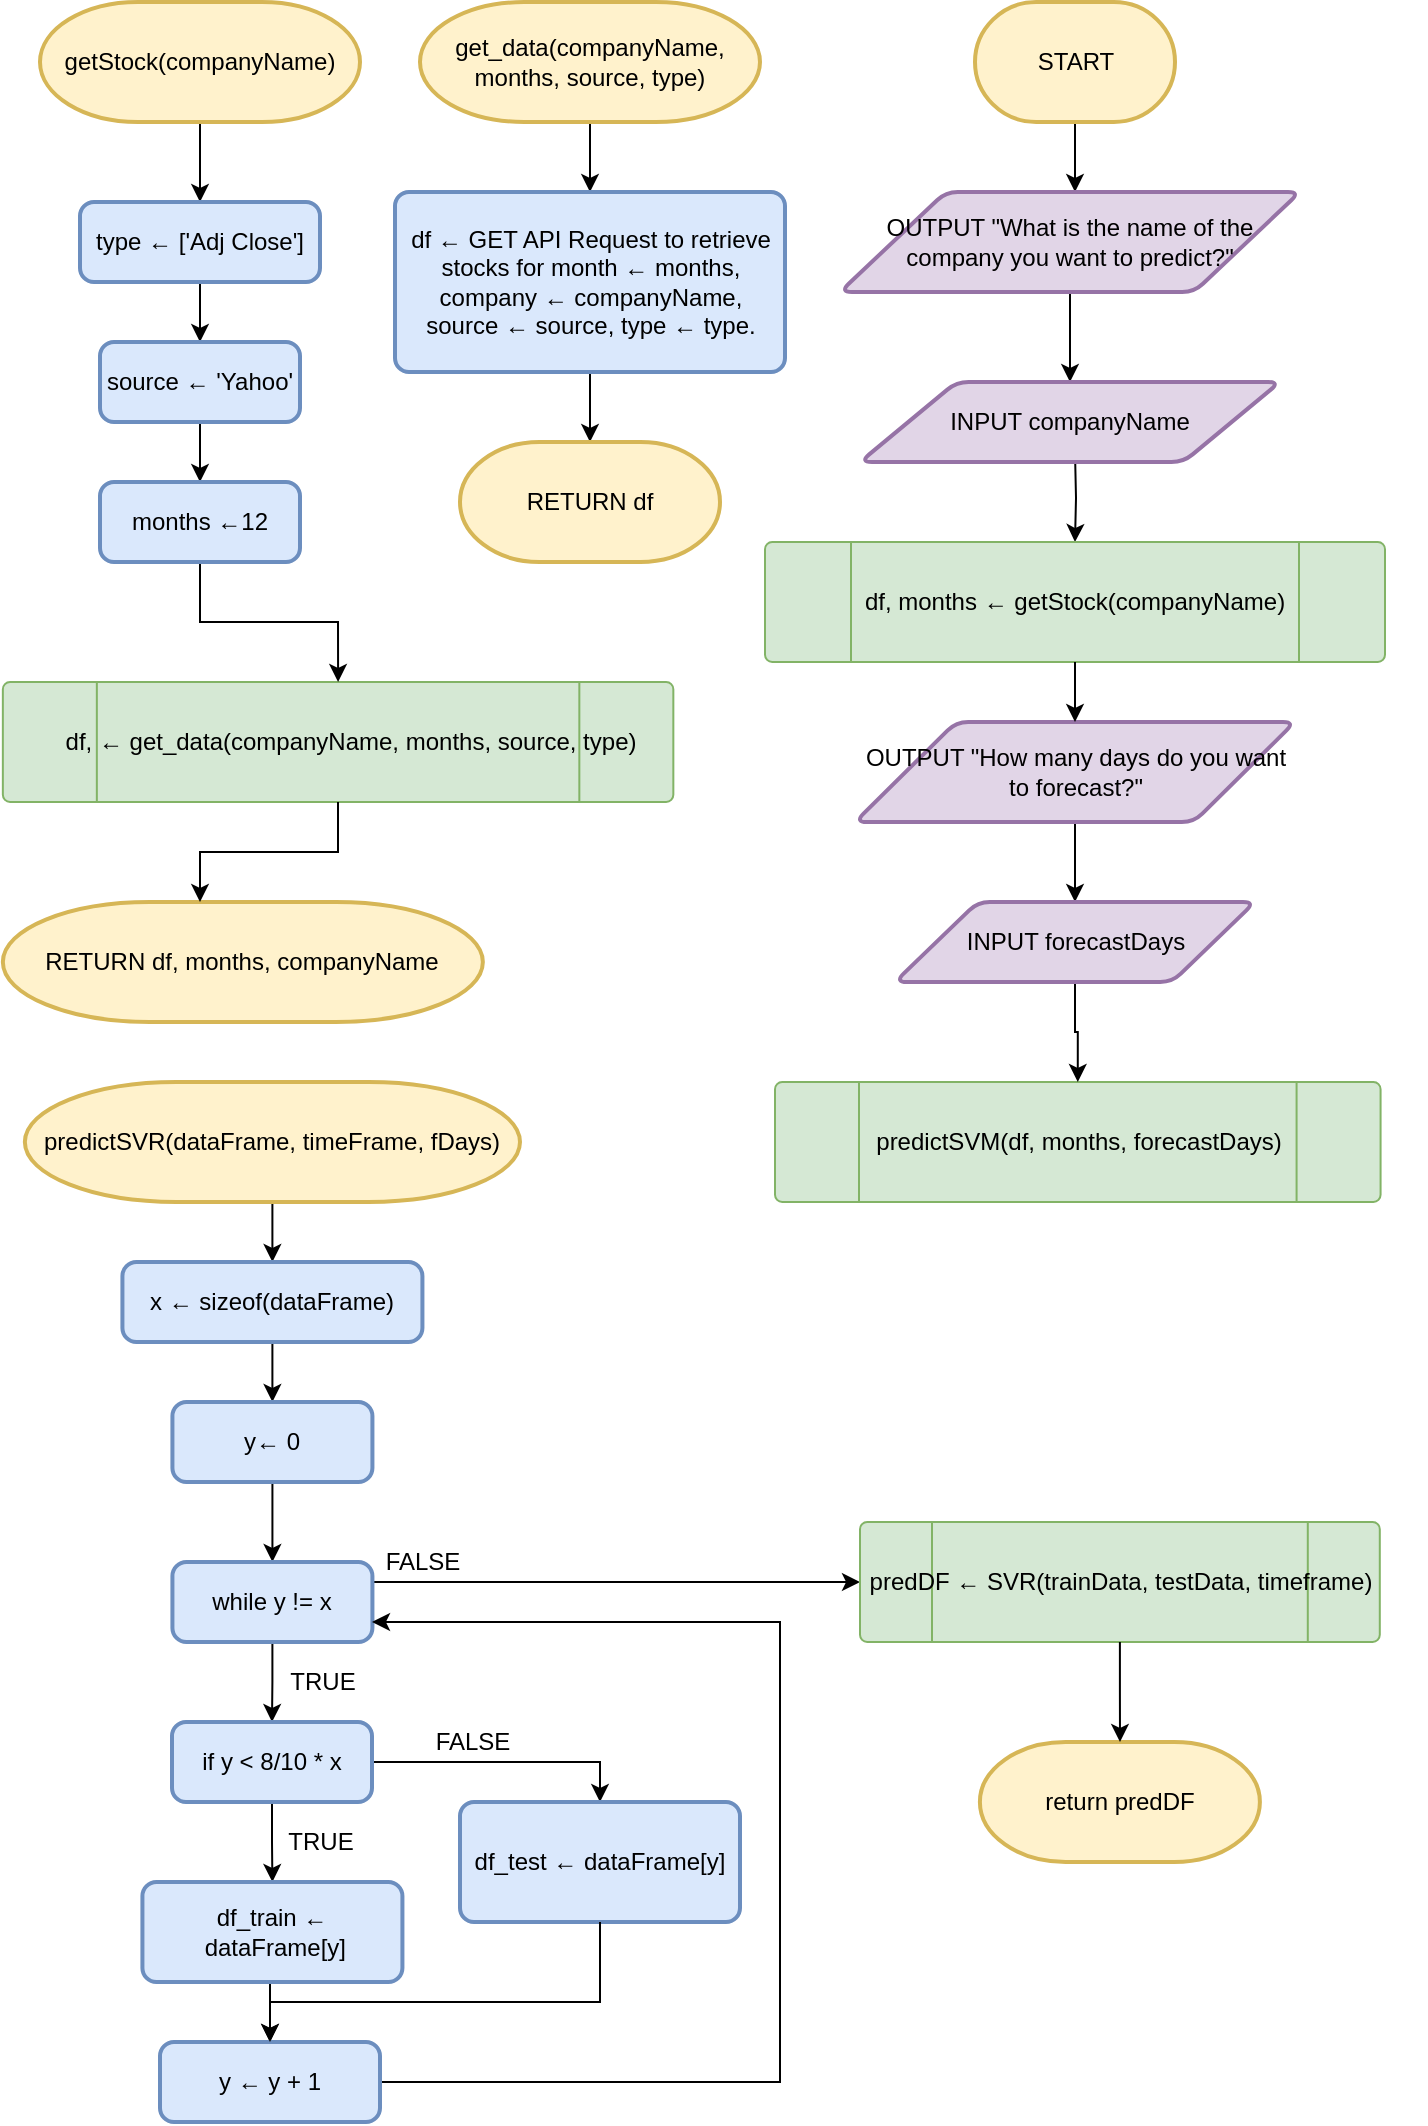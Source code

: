 <mxfile version="13.3.9" type="github"><diagram id="cHtNjUYy6c2hHvCE792q" name="Page-1"><mxGraphModel dx="868" dy="488" grid="1" gridSize="10" guides="1" tooltips="1" connect="1" arrows="1" fold="1" page="1" pageScale="1" pageWidth="850" pageHeight="1100" math="0" shadow="0"><root><mxCell id="0"/><mxCell id="1" parent="0"/><mxCell id="KowZxmL6nsbxJwy0HySy-8" value="" style="edgeStyle=orthogonalEdgeStyle;rounded=0;orthogonalLoop=1;jettySize=auto;html=1;" edge="1" parent="1" source="BXi-YJKazVl0wLvA0hx4-2" target="BXi-YJKazVl0wLvA0hx4-25"><mxGeometry relative="1" as="geometry"/></mxCell><mxCell id="BXi-YJKazVl0wLvA0hx4-2" value="getStock(companyName)" style="strokeWidth=2;html=1;shape=mxgraph.flowchart.terminator;whiteSpace=wrap;fillColor=#fff2cc;strokeColor=#d6b656;" parent="1" vertex="1"><mxGeometry x="30" y="20" width="160" height="60" as="geometry"/></mxCell><mxCell id="BXi-YJKazVl0wLvA0hx4-7" value="" style="group" parent="1" vertex="1" connectable="0"><mxGeometry x="40" y="360" width="360" height="60" as="geometry"/></mxCell><mxCell id="BXi-YJKazVl0wLvA0hx4-5" value="" style="verticalLabelPosition=bottom;verticalAlign=top;html=1;shape=process;whiteSpace=wrap;rounded=1;size=0.14;arcSize=6;fillColor=#d5e8d4;strokeColor=#82b366;" parent="BXi-YJKazVl0wLvA0hx4-7" vertex="1"><mxGeometry x="-28.574" width="335.245" height="60" as="geometry"/></mxCell><mxCell id="BXi-YJKazVl0wLvA0hx4-6" value="df, ← get_data(companyName, months, source, type)" style="text;html=1;align=center;verticalAlign=middle;resizable=0;points=[];autosize=1;" parent="BXi-YJKazVl0wLvA0hx4-7" vertex="1"><mxGeometry x="-4.619" y="20" width="300" height="20" as="geometry"/></mxCell><mxCell id="KowZxmL6nsbxJwy0HySy-7" value="" style="edgeStyle=orthogonalEdgeStyle;rounded=0;orthogonalLoop=1;jettySize=auto;html=1;" edge="1" parent="1" source="BXi-YJKazVl0wLvA0hx4-10" target="BXi-YJKazVl0wLvA0hx4-11"><mxGeometry relative="1" as="geometry"/></mxCell><mxCell id="BXi-YJKazVl0wLvA0hx4-10" value="&lt;span&gt;get_data(companyName, months, source, type)&lt;/span&gt;" style="strokeWidth=2;html=1;shape=mxgraph.flowchart.terminator;whiteSpace=wrap;fillColor=#fff2cc;strokeColor=#d6b656;" parent="1" vertex="1"><mxGeometry x="220" y="20" width="170" height="60" as="geometry"/></mxCell><mxCell id="BXi-YJKazVl0wLvA0hx4-21" value="" style="edgeStyle=orthogonalEdgeStyle;rounded=0;orthogonalLoop=1;jettySize=auto;html=1;" parent="1" source="BXi-YJKazVl0wLvA0hx4-11" target="BXi-YJKazVl0wLvA0hx4-20" edge="1"><mxGeometry relative="1" as="geometry"/></mxCell><mxCell id="BXi-YJKazVl0wLvA0hx4-11" value="df&amp;nbsp;← GET API Request to retrieve stocks for month ← months, company&amp;nbsp;← companyName, source&amp;nbsp;← source, type&amp;nbsp;← type." style="rounded=1;whiteSpace=wrap;html=1;absoluteArcSize=1;arcSize=14;strokeWidth=2;fillColor=#dae8fc;strokeColor=#6c8ebf;" parent="1" vertex="1"><mxGeometry x="207.5" y="115" width="195" height="90" as="geometry"/></mxCell><mxCell id="BXi-YJKazVl0wLvA0hx4-20" value="RETURN df" style="strokeWidth=2;html=1;shape=mxgraph.flowchart.terminator;whiteSpace=wrap;fillColor=#fff2cc;strokeColor=#d6b656;" parent="1" vertex="1"><mxGeometry x="240" y="240" width="130" height="60" as="geometry"/></mxCell><mxCell id="BXi-YJKazVl0wLvA0hx4-39" style="edgeStyle=orthogonalEdgeStyle;rounded=0;orthogonalLoop=1;jettySize=auto;html=1;exitX=0.5;exitY=1;exitDx=0;exitDy=0;" parent="1" source="BXi-YJKazVl0wLvA0hx4-25" target="BXi-YJKazVl0wLvA0hx4-26" edge="1"><mxGeometry relative="1" as="geometry"/></mxCell><mxCell id="BXi-YJKazVl0wLvA0hx4-25" value="type&amp;nbsp;← ['Adj Close']" style="rounded=1;whiteSpace=wrap;html=1;absoluteArcSize=1;arcSize=14;strokeWidth=2;fillColor=#dae8fc;strokeColor=#6c8ebf;" parent="1" vertex="1"><mxGeometry x="50" y="120" width="120" height="40" as="geometry"/></mxCell><mxCell id="BXi-YJKazVl0wLvA0hx4-41" style="edgeStyle=orthogonalEdgeStyle;rounded=0;orthogonalLoop=1;jettySize=auto;html=1;exitX=0.5;exitY=1;exitDx=0;exitDy=0;entryX=0.5;entryY=0;entryDx=0;entryDy=0;" parent="1" source="BXi-YJKazVl0wLvA0hx4-26" target="BXi-YJKazVl0wLvA0hx4-40" edge="1"><mxGeometry relative="1" as="geometry"/></mxCell><mxCell id="BXi-YJKazVl0wLvA0hx4-26" value="source&amp;nbsp;← 'Yahoo'" style="rounded=1;whiteSpace=wrap;html=1;absoluteArcSize=1;arcSize=14;strokeWidth=2;fillColor=#dae8fc;strokeColor=#6c8ebf;" parent="1" vertex="1"><mxGeometry x="60" y="190" width="100" height="40" as="geometry"/></mxCell><mxCell id="BXi-YJKazVl0wLvA0hx4-34" value="RETURN df, months, companyName" style="strokeWidth=2;html=1;shape=mxgraph.flowchart.terminator;whiteSpace=wrap;fillColor=#fff2cc;strokeColor=#d6b656;" parent="1" vertex="1"><mxGeometry x="11.43" y="470" width="240" height="60" as="geometry"/></mxCell><mxCell id="BXi-YJKazVl0wLvA0hx4-42" style="edgeStyle=orthogonalEdgeStyle;rounded=0;orthogonalLoop=1;jettySize=auto;html=1;exitX=0.5;exitY=1;exitDx=0;exitDy=0;entryX=0.5;entryY=0;entryDx=0;entryDy=0;" parent="1" source="BXi-YJKazVl0wLvA0hx4-40" target="BXi-YJKazVl0wLvA0hx4-5" edge="1"><mxGeometry relative="1" as="geometry"/></mxCell><mxCell id="BXi-YJKazVl0wLvA0hx4-40" value="months&amp;nbsp;←12" style="rounded=1;whiteSpace=wrap;html=1;absoluteArcSize=1;arcSize=14;strokeWidth=2;fillColor=#dae8fc;strokeColor=#6c8ebf;" parent="1" vertex="1"><mxGeometry x="60" y="260" width="100" height="40" as="geometry"/></mxCell><mxCell id="KowZxmL6nsbxJwy0HySy-4" value="" style="edgeStyle=orthogonalEdgeStyle;rounded=0;orthogonalLoop=1;jettySize=auto;html=1;" edge="1" parent="1" source="BXi-YJKazVl0wLvA0hx4-45"><mxGeometry relative="1" as="geometry"><mxPoint x="547.5" y="115" as="targetPoint"/></mxGeometry></mxCell><mxCell id="BXi-YJKazVl0wLvA0hx4-45" value="START" style="strokeWidth=2;html=1;shape=mxgraph.flowchart.terminator;whiteSpace=wrap;fillColor=#fff2cc;strokeColor=#d6b656;" parent="1" vertex="1"><mxGeometry x="497.5" y="20" width="100" height="60" as="geometry"/></mxCell><mxCell id="KowZxmL6nsbxJwy0HySy-13" value="" style="edgeStyle=orthogonalEdgeStyle;rounded=0;orthogonalLoop=1;jettySize=auto;html=1;" edge="1" parent="1" target="KowZxmL6nsbxJwy0HySy-6"><mxGeometry relative="1" as="geometry"><mxPoint x="547.5" y="245" as="sourcePoint"/></mxGeometry></mxCell><mxCell id="KowZxmL6nsbxJwy0HySy-5" style="edgeStyle=orthogonalEdgeStyle;rounded=0;orthogonalLoop=1;jettySize=auto;html=1;exitX=0.5;exitY=1;exitDx=0;exitDy=0;" edge="1" parent="1"><mxGeometry relative="1" as="geometry"><mxPoint x="547.5" y="245" as="sourcePoint"/><mxPoint x="547.5" y="245" as="targetPoint"/></mxGeometry></mxCell><mxCell id="KowZxmL6nsbxJwy0HySy-9" value="" style="edgeStyle=orthogonalEdgeStyle;rounded=0;orthogonalLoop=1;jettySize=auto;html=1;" edge="1" parent="1" source="BXi-YJKazVl0wLvA0hx4-5" target="BXi-YJKazVl0wLvA0hx4-34"><mxGeometry relative="1" as="geometry"><Array as="points"><mxPoint x="179" y="445"/><mxPoint x="110" y="445"/></Array></mxGeometry></mxCell><mxCell id="KowZxmL6nsbxJwy0HySy-15" value="" style="group" vertex="1" connectable="0" parent="1"><mxGeometry x="402.5" y="290" width="300" height="60" as="geometry"/></mxCell><mxCell id="KowZxmL6nsbxJwy0HySy-12" value="" style="group" vertex="1" connectable="0" parent="KowZxmL6nsbxJwy0HySy-15"><mxGeometry width="300" height="60" as="geometry"/></mxCell><mxCell id="KowZxmL6nsbxJwy0HySy-6" value="" style="verticalLabelPosition=bottom;verticalAlign=top;html=1;shape=process;whiteSpace=wrap;rounded=1;size=0.14;arcSize=6;fillColor=#d5e8d4;strokeColor=#82b366;" vertex="1" parent="KowZxmL6nsbxJwy0HySy-12"><mxGeometry x="-10" width="310" height="60" as="geometry"/></mxCell><mxCell id="KowZxmL6nsbxJwy0HySy-11" value="&lt;span&gt;df, months&amp;nbsp;&lt;/span&gt;&lt;span&gt;←&amp;nbsp;&lt;/span&gt;getStock(companyName)" style="text;html=1;align=center;verticalAlign=middle;resizable=0;points=[];autosize=1;" vertex="1" parent="KowZxmL6nsbxJwy0HySy-12"><mxGeometry x="29.998" y="20" width="230" height="20" as="geometry"/></mxCell><mxCell id="KowZxmL6nsbxJwy0HySy-18" value="" style="group" vertex="1" connectable="0" parent="1"><mxGeometry x="397.5" y="560" width="310" height="60" as="geometry"/></mxCell><mxCell id="KowZxmL6nsbxJwy0HySy-16" value="" style="verticalLabelPosition=bottom;verticalAlign=top;html=1;shape=process;whiteSpace=wrap;rounded=1;size=0.14;arcSize=6;fillColor=#d5e8d4;strokeColor=#82b366;" vertex="1" parent="KowZxmL6nsbxJwy0HySy-18"><mxGeometry width="302.791" height="60" as="geometry"/></mxCell><mxCell id="KowZxmL6nsbxJwy0HySy-17" value="predictSVM(df, months, forecastDays)" style="text;html=1;align=center;verticalAlign=middle;resizable=0;points=[];autosize=1;" vertex="1" parent="KowZxmL6nsbxJwy0HySy-18"><mxGeometry x="41.391" y="20" width="220" height="20" as="geometry"/></mxCell><mxCell id="KowZxmL6nsbxJwy0HySy-35" value="" style="edgeStyle=orthogonalEdgeStyle;rounded=0;orthogonalLoop=1;jettySize=auto;html=1;" edge="1" parent="1" source="KowZxmL6nsbxJwy0HySy-23" target="KowZxmL6nsbxJwy0HySy-34"><mxGeometry relative="1" as="geometry"/></mxCell><mxCell id="KowZxmL6nsbxJwy0HySy-23" value="predictSVR(dataFrame, timeFrame, fDays)" style="strokeWidth=2;html=1;shape=mxgraph.flowchart.terminator;whiteSpace=wrap;fillColor=#fff2cc;strokeColor=#d6b656;" vertex="1" parent="1"><mxGeometry x="22.43" y="560" width="247.57" height="60" as="geometry"/></mxCell><mxCell id="KowZxmL6nsbxJwy0HySy-26" value="" style="edgeStyle=orthogonalEdgeStyle;rounded=0;orthogonalLoop=1;jettySize=auto;html=1;" edge="1" parent="1" source="KowZxmL6nsbxJwy0HySy-24" target="KowZxmL6nsbxJwy0HySy-25"><mxGeometry relative="1" as="geometry"/></mxCell><mxCell id="KowZxmL6nsbxJwy0HySy-24" value="&lt;span&gt;OUTPUT &quot;What is the name of the company you want to predict?&quot;&lt;/span&gt;" style="shape=parallelogram;html=1;strokeWidth=2;perimeter=parallelogramPerimeter;whiteSpace=wrap;rounded=1;arcSize=12;size=0.23;fillColor=#e1d5e7;strokeColor=#9673a6;" vertex="1" parent="1"><mxGeometry x="430" y="115" width="230" height="50" as="geometry"/></mxCell><mxCell id="KowZxmL6nsbxJwy0HySy-25" value="INPUT companyName" style="shape=parallelogram;html=1;strokeWidth=2;perimeter=parallelogramPerimeter;whiteSpace=wrap;rounded=1;arcSize=12;size=0.23;fillColor=#e1d5e7;strokeColor=#9673a6;" vertex="1" parent="1"><mxGeometry x="440" y="210" width="210" height="40" as="geometry"/></mxCell><mxCell id="KowZxmL6nsbxJwy0HySy-79" value="" style="edgeStyle=orthogonalEdgeStyle;rounded=0;orthogonalLoop=1;jettySize=auto;html=1;" edge="1" parent="1" source="KowZxmL6nsbxJwy0HySy-27" target="KowZxmL6nsbxJwy0HySy-30"><mxGeometry relative="1" as="geometry"/></mxCell><mxCell id="KowZxmL6nsbxJwy0HySy-27" value="OUTPUT &quot;How many days do you want to forecast?&quot;" style="shape=parallelogram;html=1;strokeWidth=2;perimeter=parallelogramPerimeter;whiteSpace=wrap;rounded=1;arcSize=12;size=0.23;align=center;verticalAlign=middle;horizontal=1;fillColor=#e1d5e7;strokeColor=#9673a6;" vertex="1" parent="1"><mxGeometry x="437.5" y="380" width="220" height="50" as="geometry"/></mxCell><mxCell id="KowZxmL6nsbxJwy0HySy-28" value="" style="edgeStyle=orthogonalEdgeStyle;rounded=0;orthogonalLoop=1;jettySize=auto;html=1;" edge="1" parent="1" source="KowZxmL6nsbxJwy0HySy-6" target="KowZxmL6nsbxJwy0HySy-27"><mxGeometry relative="1" as="geometry"/></mxCell><mxCell id="KowZxmL6nsbxJwy0HySy-88" style="edgeStyle=orthogonalEdgeStyle;rounded=0;orthogonalLoop=1;jettySize=auto;html=1;exitX=0.5;exitY=1;exitDx=0;exitDy=0;entryX=0.5;entryY=0;entryDx=0;entryDy=0;" edge="1" parent="1" source="KowZxmL6nsbxJwy0HySy-30" target="KowZxmL6nsbxJwy0HySy-16"><mxGeometry relative="1" as="geometry"/></mxCell><mxCell id="KowZxmL6nsbxJwy0HySy-30" value="INPUT forecastDays" style="shape=parallelogram;html=1;strokeWidth=2;perimeter=parallelogramPerimeter;whiteSpace=wrap;rounded=1;arcSize=12;size=0.23;align=center;fillColor=#e1d5e7;strokeColor=#9673a6;" vertex="1" parent="1"><mxGeometry x="457.5" y="470" width="180" height="40" as="geometry"/></mxCell><mxCell id="KowZxmL6nsbxJwy0HySy-37" value="" style="edgeStyle=orthogonalEdgeStyle;rounded=0;orthogonalLoop=1;jettySize=auto;html=1;" edge="1" parent="1" source="KowZxmL6nsbxJwy0HySy-34" target="KowZxmL6nsbxJwy0HySy-36"><mxGeometry relative="1" as="geometry"/></mxCell><mxCell id="KowZxmL6nsbxJwy0HySy-34" value="x&amp;nbsp;&lt;span&gt;← sizeof(dataFrame)&lt;/span&gt;" style="rounded=1;whiteSpace=wrap;html=1;absoluteArcSize=1;arcSize=14;strokeWidth=2;align=center;fillColor=#dae8fc;strokeColor=#6c8ebf;" vertex="1" parent="1"><mxGeometry x="71.21" y="650" width="150" height="40" as="geometry"/></mxCell><mxCell id="KowZxmL6nsbxJwy0HySy-39" value="" style="edgeStyle=orthogonalEdgeStyle;rounded=0;orthogonalLoop=1;jettySize=auto;html=1;" edge="1" parent="1" source="KowZxmL6nsbxJwy0HySy-36" target="KowZxmL6nsbxJwy0HySy-38"><mxGeometry relative="1" as="geometry"/></mxCell><mxCell id="KowZxmL6nsbxJwy0HySy-36" value="y&lt;span&gt;← 0&lt;/span&gt;" style="rounded=1;whiteSpace=wrap;html=1;absoluteArcSize=1;arcSize=14;strokeWidth=2;align=center;fillColor=#dae8fc;strokeColor=#6c8ebf;" vertex="1" parent="1"><mxGeometry x="96.21" y="720" width="100" height="40" as="geometry"/></mxCell><mxCell id="KowZxmL6nsbxJwy0HySy-41" value="" style="edgeStyle=orthogonalEdgeStyle;rounded=0;orthogonalLoop=1;jettySize=auto;html=1;" edge="1" parent="1" source="KowZxmL6nsbxJwy0HySy-38" target="KowZxmL6nsbxJwy0HySy-40"><mxGeometry relative="1" as="geometry"/></mxCell><mxCell id="KowZxmL6nsbxJwy0HySy-54" style="edgeStyle=orthogonalEdgeStyle;rounded=0;orthogonalLoop=1;jettySize=auto;html=1;exitX=1;exitY=0.25;exitDx=0;exitDy=0;" edge="1" parent="1" source="KowZxmL6nsbxJwy0HySy-38"><mxGeometry relative="1" as="geometry"><mxPoint x="440" y="810" as="targetPoint"/></mxGeometry></mxCell><mxCell id="KowZxmL6nsbxJwy0HySy-38" value="while y != x" style="rounded=1;whiteSpace=wrap;html=1;absoluteArcSize=1;arcSize=14;strokeWidth=2;align=center;fillColor=#dae8fc;strokeColor=#6c8ebf;" vertex="1" parent="1"><mxGeometry x="96.21" y="800" width="100" height="40" as="geometry"/></mxCell><mxCell id="KowZxmL6nsbxJwy0HySy-44" value="" style="edgeStyle=orthogonalEdgeStyle;rounded=0;orthogonalLoop=1;jettySize=auto;html=1;" edge="1" parent="1" source="KowZxmL6nsbxJwy0HySy-40" target="KowZxmL6nsbxJwy0HySy-43"><mxGeometry relative="1" as="geometry"/></mxCell><mxCell id="KowZxmL6nsbxJwy0HySy-59" value="" style="edgeStyle=orthogonalEdgeStyle;rounded=0;orthogonalLoop=1;jettySize=auto;html=1;entryX=0.5;entryY=0;entryDx=0;entryDy=0;" edge="1" parent="1" source="KowZxmL6nsbxJwy0HySy-40" target="KowZxmL6nsbxJwy0HySy-56"><mxGeometry relative="1" as="geometry"><mxPoint x="276" y="900" as="targetPoint"/></mxGeometry></mxCell><mxCell id="KowZxmL6nsbxJwy0HySy-40" value="if y &amp;lt; 8/10 * x" style="rounded=1;whiteSpace=wrap;html=1;absoluteArcSize=1;arcSize=14;strokeWidth=2;align=center;fillColor=#dae8fc;strokeColor=#6c8ebf;" vertex="1" parent="1"><mxGeometry x="96" y="880" width="100" height="40" as="geometry"/></mxCell><mxCell id="KowZxmL6nsbxJwy0HySy-42" value="TRUE" style="text;html=1;align=center;verticalAlign=middle;resizable=0;points=[];autosize=1;" vertex="1" parent="1"><mxGeometry x="146.21" y="850" width="50" height="20" as="geometry"/></mxCell><mxCell id="KowZxmL6nsbxJwy0HySy-52" style="edgeStyle=orthogonalEdgeStyle;rounded=0;orthogonalLoop=1;jettySize=auto;html=1;exitX=0.5;exitY=1;exitDx=0;exitDy=0;entryX=0.5;entryY=0;entryDx=0;entryDy=0;" edge="1" parent="1" source="KowZxmL6nsbxJwy0HySy-43" target="KowZxmL6nsbxJwy0HySy-46"><mxGeometry relative="1" as="geometry"/></mxCell><mxCell id="KowZxmL6nsbxJwy0HySy-43" value="df_train&amp;nbsp;&lt;span&gt;←&lt;/span&gt;&lt;br&gt;&amp;nbsp;dataFrame[y]" style="rounded=1;whiteSpace=wrap;html=1;absoluteArcSize=1;arcSize=14;strokeWidth=2;align=center;fillColor=#dae8fc;strokeColor=#6c8ebf;" vertex="1" parent="1"><mxGeometry x="81.21" y="960" width="130" height="50" as="geometry"/></mxCell><mxCell id="KowZxmL6nsbxJwy0HySy-45" value="TRUE" style="text;html=1;align=center;verticalAlign=middle;resizable=0;points=[];autosize=1;" vertex="1" parent="1"><mxGeometry x="145" y="930" width="50" height="20" as="geometry"/></mxCell><mxCell id="KowZxmL6nsbxJwy0HySy-53" style="edgeStyle=orthogonalEdgeStyle;rounded=0;orthogonalLoop=1;jettySize=auto;html=1;exitX=1;exitY=0.5;exitDx=0;exitDy=0;" edge="1" parent="1" source="KowZxmL6nsbxJwy0HySy-46"><mxGeometry relative="1" as="geometry"><mxPoint x="196" y="830" as="targetPoint"/><Array as="points"><mxPoint x="400" y="1060"/><mxPoint x="400" y="830"/></Array></mxGeometry></mxCell><mxCell id="KowZxmL6nsbxJwy0HySy-46" value="y&amp;nbsp;&lt;span&gt;←&amp;nbsp;&lt;/span&gt;y + 1" style="rounded=1;whiteSpace=wrap;html=1;absoluteArcSize=1;arcSize=14;strokeWidth=2;align=center;fillColor=#dae8fc;strokeColor=#6c8ebf;" vertex="1" parent="1"><mxGeometry x="90" y="1040" width="110" height="40" as="geometry"/></mxCell><mxCell id="KowZxmL6nsbxJwy0HySy-55" value="FALSE" style="text;html=1;align=center;verticalAlign=middle;resizable=0;points=[];autosize=1;" vertex="1" parent="1"><mxGeometry x="196.21" y="790" width="50" height="20" as="geometry"/></mxCell><mxCell id="KowZxmL6nsbxJwy0HySy-56" value="df_test&amp;nbsp;&lt;span&gt;← dataFrame[y]&lt;/span&gt;" style="rounded=1;whiteSpace=wrap;html=1;absoluteArcSize=1;arcSize=14;strokeWidth=2;align=center;fillColor=#dae8fc;strokeColor=#6c8ebf;" vertex="1" parent="1"><mxGeometry x="240" y="920" width="140" height="60" as="geometry"/></mxCell><mxCell id="KowZxmL6nsbxJwy0HySy-57" style="edgeStyle=orthogonalEdgeStyle;rounded=0;orthogonalLoop=1;jettySize=auto;html=1;exitX=0.5;exitY=1;exitDx=0;exitDy=0;entryX=0.5;entryY=0;entryDx=0;entryDy=0;" edge="1" parent="1" source="KowZxmL6nsbxJwy0HySy-56" target="KowZxmL6nsbxJwy0HySy-46"><mxGeometry relative="1" as="geometry"><Array as="points"><mxPoint x="310" y="1020"/><mxPoint x="145" y="1020"/></Array></mxGeometry></mxCell><mxCell id="KowZxmL6nsbxJwy0HySy-60" value="FALSE" style="text;html=1;align=center;verticalAlign=middle;resizable=0;points=[];autosize=1;" vertex="1" parent="1"><mxGeometry x="221.21" y="880" width="50" height="20" as="geometry"/></mxCell><mxCell id="KowZxmL6nsbxJwy0HySy-69" value="" style="group" vertex="1" connectable="0" parent="1"><mxGeometry x="440" y="780" width="282.5" height="60" as="geometry"/></mxCell><mxCell id="KowZxmL6nsbxJwy0HySy-63" value="" style="verticalLabelPosition=bottom;verticalAlign=top;html=1;shape=process;whiteSpace=wrap;rounded=1;size=0.14;arcSize=6;align=center;fillColor=#d5e8d4;strokeColor=#82b366;" vertex="1" parent="KowZxmL6nsbxJwy0HySy-69"><mxGeometry width="259.9" height="60" as="geometry"/></mxCell><mxCell id="KowZxmL6nsbxJwy0HySy-64" value="predDF ←&amp;nbsp;SVR(trainData, testData, timeframe)" style="text;html=1;align=center;verticalAlign=middle;resizable=0;points=[];autosize=1;" vertex="1" parent="KowZxmL6nsbxJwy0HySy-69"><mxGeometry x="-5.05" y="20" width="270" height="20" as="geometry"/></mxCell><mxCell id="KowZxmL6nsbxJwy0HySy-72" value="return predDF" style="strokeWidth=2;html=1;shape=mxgraph.flowchart.terminator;whiteSpace=wrap;align=center;fillColor=#fff2cc;strokeColor=#d6b656;" vertex="1" parent="1"><mxGeometry x="499.95" y="890" width="140" height="60" as="geometry"/></mxCell><mxCell id="KowZxmL6nsbxJwy0HySy-78" value="" style="edgeStyle=orthogonalEdgeStyle;rounded=0;orthogonalLoop=1;jettySize=auto;html=1;" edge="1" parent="1" source="KowZxmL6nsbxJwy0HySy-63" target="KowZxmL6nsbxJwy0HySy-72"><mxGeometry relative="1" as="geometry"/></mxCell></root></mxGraphModel></diagram></mxfile>